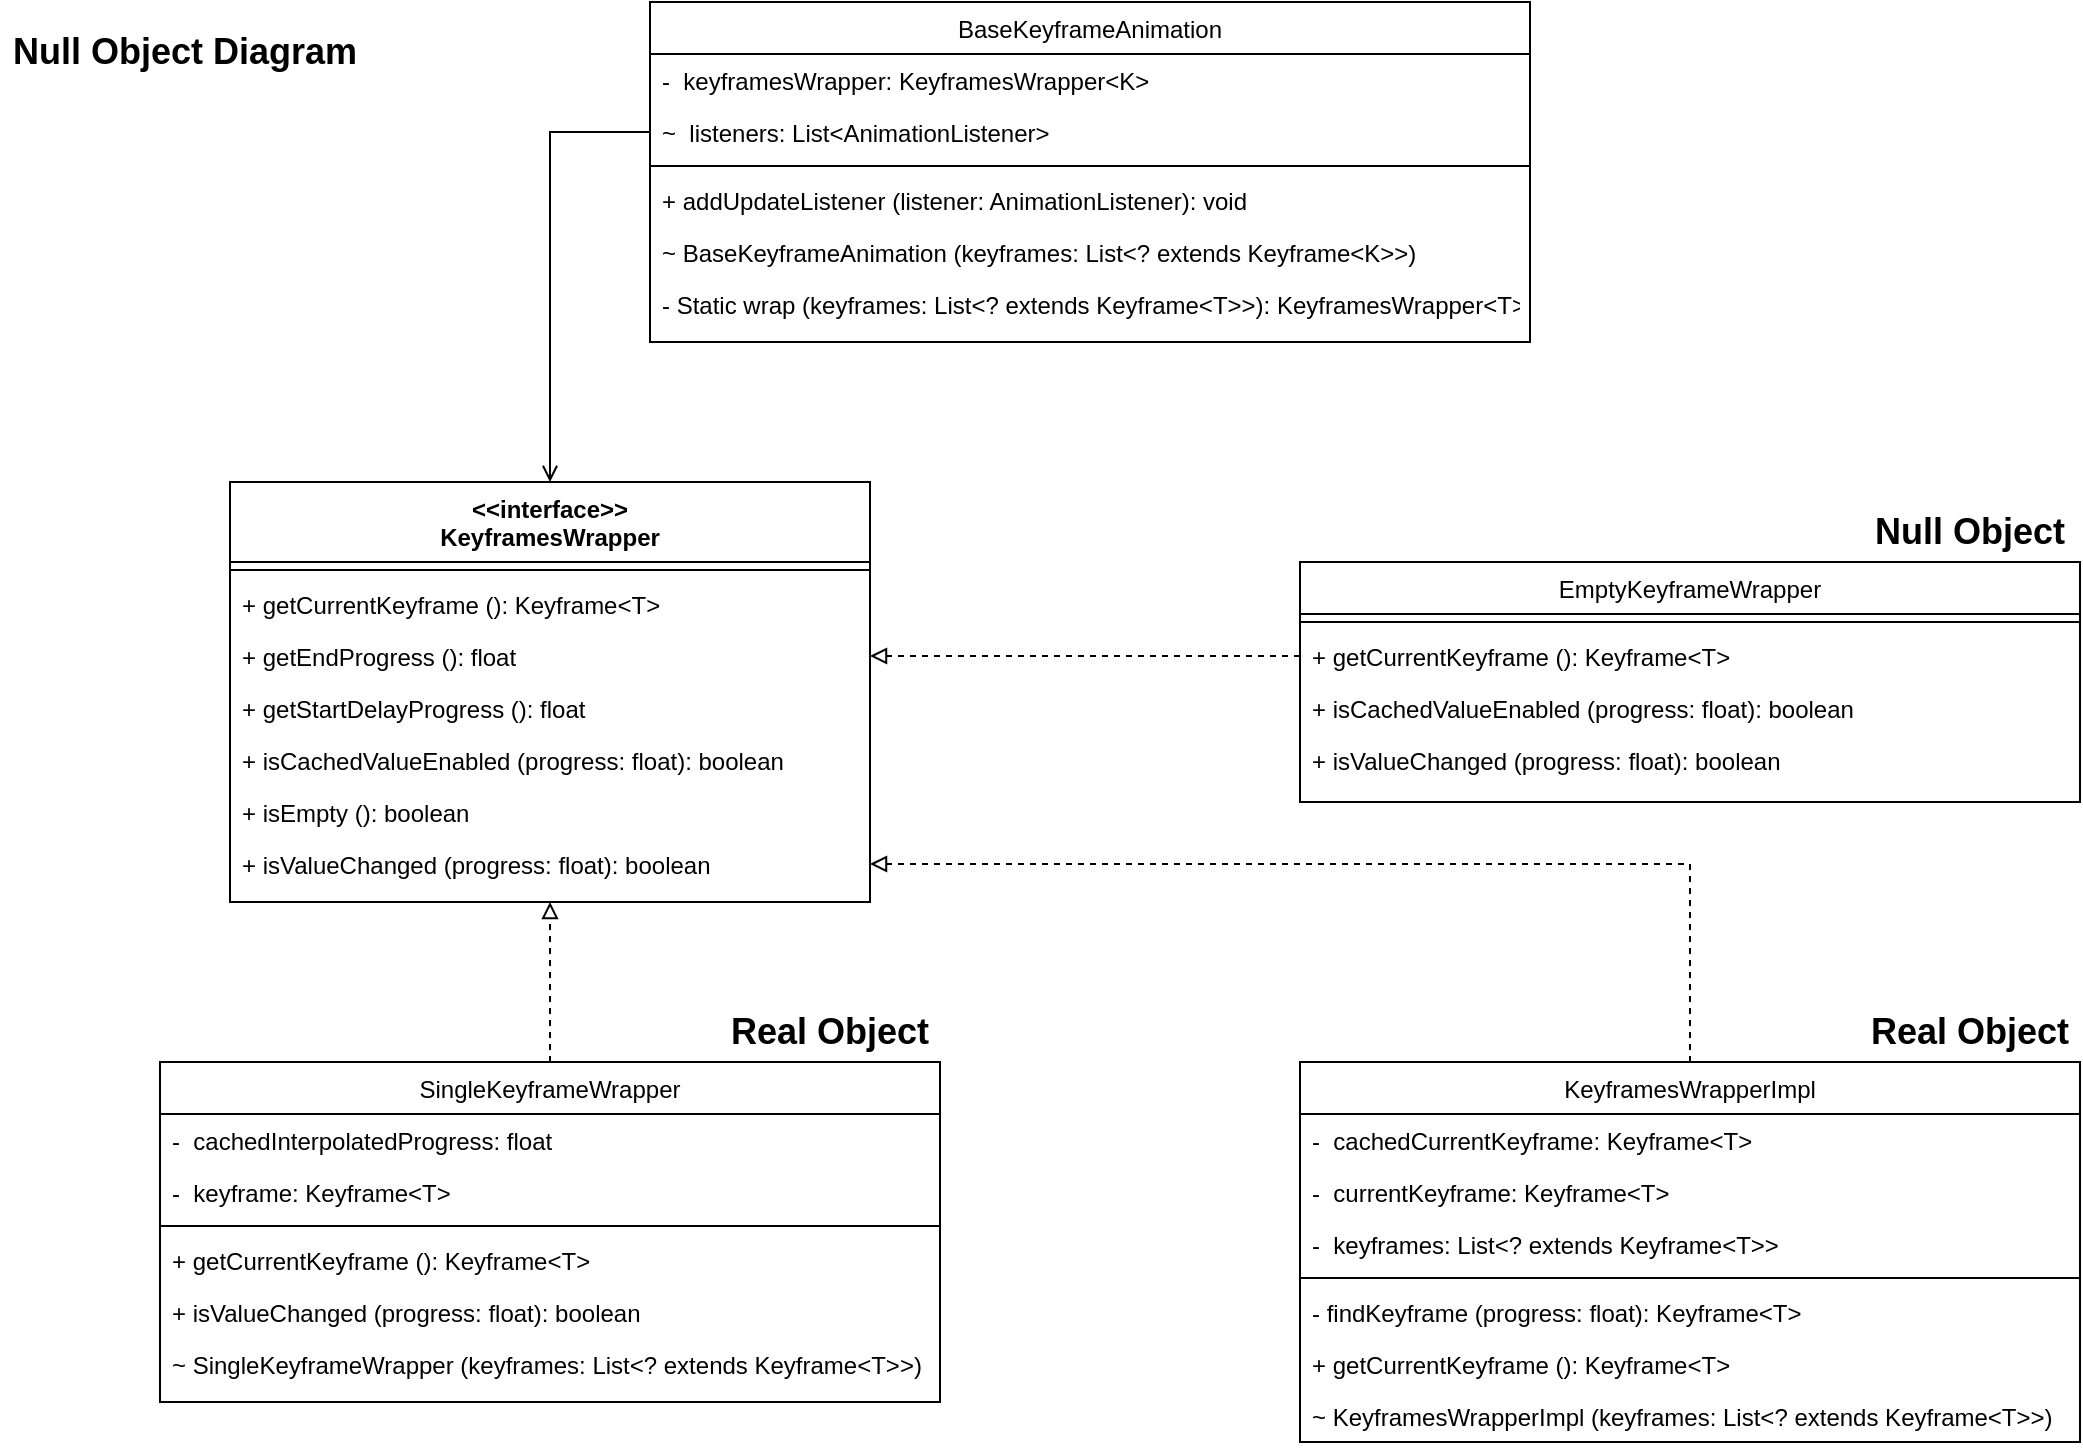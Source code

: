 <mxfile version="15.7.3" type="github">
  <diagram id="C5RBs43oDa-KdzZeNtuy" name="Page-1">
    <mxGraphModel dx="1422" dy="786" grid="1" gridSize="10" guides="1" tooltips="1" connect="1" arrows="1" fold="1" page="1" pageScale="1" pageWidth="1169" pageHeight="827" math="0" shadow="0">
      <root>
        <mxCell id="WIyWlLk6GJQsqaUBKTNV-0" />
        <mxCell id="WIyWlLk6GJQsqaUBKTNV-1" parent="WIyWlLk6GJQsqaUBKTNV-0" />
        <mxCell id="JPSFBGjOKT_y121djtkQ-2" value="BaseKeyframeAnimation" style="swimlane;fontStyle=0;align=center;verticalAlign=top;childLayout=stackLayout;horizontal=1;startSize=26;horizontalStack=0;resizeParent=1;resizeLast=0;collapsible=1;marginBottom=0;rounded=0;shadow=0;strokeWidth=1;" parent="WIyWlLk6GJQsqaUBKTNV-1" vertex="1">
          <mxGeometry x="365" y="40" width="440" height="170" as="geometry">
            <mxRectangle x="550" y="140" width="160" height="26" as="alternateBounds" />
          </mxGeometry>
        </mxCell>
        <mxCell id="JPSFBGjOKT_y121djtkQ-3" value="-  keyframesWrapper: KeyframesWrapper&lt;K&gt; " style="text;align=left;verticalAlign=top;spacingLeft=4;spacingRight=4;overflow=hidden;rotatable=0;points=[[0,0.5],[1,0.5]];portConstraint=eastwest;" parent="JPSFBGjOKT_y121djtkQ-2" vertex="1">
          <mxGeometry y="26" width="440" height="26" as="geometry" />
        </mxCell>
        <mxCell id="JPSFBGjOKT_y121djtkQ-4" value="~  listeners: List&lt;AnimationListener&gt; " style="text;align=left;verticalAlign=top;spacingLeft=4;spacingRight=4;overflow=hidden;rotatable=0;points=[[0,0.5],[1,0.5]];portConstraint=eastwest;rounded=0;shadow=0;html=0;" parent="JPSFBGjOKT_y121djtkQ-2" vertex="1">
          <mxGeometry y="52" width="440" height="26" as="geometry" />
        </mxCell>
        <mxCell id="JPSFBGjOKT_y121djtkQ-5" value="" style="line;html=1;strokeWidth=1;align=left;verticalAlign=middle;spacingTop=-1;spacingLeft=3;spacingRight=3;rotatable=0;labelPosition=right;points=[];portConstraint=eastwest;" parent="JPSFBGjOKT_y121djtkQ-2" vertex="1">
          <mxGeometry y="78" width="440" height="8" as="geometry" />
        </mxCell>
        <mxCell id="JPSFBGjOKT_y121djtkQ-6" value="+ addUpdateListener (listener: AnimationListener): void" style="text;align=left;verticalAlign=top;spacingLeft=4;spacingRight=4;overflow=hidden;rotatable=0;points=[[0,0.5],[1,0.5]];portConstraint=eastwest;rounded=0;shadow=0;html=0;" parent="JPSFBGjOKT_y121djtkQ-2" vertex="1">
          <mxGeometry y="86" width="440" height="26" as="geometry" />
        </mxCell>
        <mxCell id="JPSFBGjOKT_y121djtkQ-7" value="~ BaseKeyframeAnimation (keyframes: List&lt;? extends Keyframe&lt;K&gt;&gt;)" style="text;align=left;verticalAlign=top;spacingLeft=4;spacingRight=4;overflow=hidden;rotatable=0;points=[[0,0.5],[1,0.5]];portConstraint=eastwest;" parent="JPSFBGjOKT_y121djtkQ-2" vertex="1">
          <mxGeometry y="112" width="440" height="26" as="geometry" />
        </mxCell>
        <mxCell id="JPSFBGjOKT_y121djtkQ-20" value="- Static wrap (keyframes: List&lt;? extends Keyframe&lt;T&gt;&gt;): KeyframesWrapper&lt;T&gt;" style="text;align=left;verticalAlign=top;spacingLeft=4;spacingRight=4;overflow=hidden;rotatable=0;points=[[0,0.5],[1,0.5]];portConstraint=eastwest;" parent="JPSFBGjOKT_y121djtkQ-2" vertex="1">
          <mxGeometry y="138" width="440" height="26" as="geometry" />
        </mxCell>
        <mxCell id="JPSFBGjOKT_y121djtkQ-9" value="Null Object Diagram&amp;nbsp;" style="text;html=1;strokeColor=none;fillColor=none;align=center;verticalAlign=middle;whiteSpace=wrap;rounded=0;fontSize=18;fontStyle=1" parent="WIyWlLk6GJQsqaUBKTNV-1" vertex="1">
          <mxGeometry x="40" y="50" width="190" height="30" as="geometry" />
        </mxCell>
        <mxCell id="JPSFBGjOKT_y121djtkQ-87" value="&lt;&lt;interface&gt;&gt;&#xa;KeyframesWrapper" style="swimlane;fontStyle=1;align=center;verticalAlign=top;childLayout=stackLayout;horizontal=1;startSize=40;horizontalStack=0;resizeParent=1;resizeLast=0;collapsible=1;marginBottom=0;rounded=0;shadow=0;strokeWidth=1;" parent="WIyWlLk6GJQsqaUBKTNV-1" vertex="1">
          <mxGeometry x="155" y="280" width="320" height="210" as="geometry">
            <mxRectangle x="550" y="140" width="160" height="26" as="alternateBounds" />
          </mxGeometry>
        </mxCell>
        <mxCell id="JPSFBGjOKT_y121djtkQ-89" value="" style="line;html=1;strokeWidth=1;align=left;verticalAlign=middle;spacingTop=-1;spacingLeft=3;spacingRight=3;rotatable=0;labelPosition=right;points=[];portConstraint=eastwest;" parent="JPSFBGjOKT_y121djtkQ-87" vertex="1">
          <mxGeometry y="40" width="320" height="8" as="geometry" />
        </mxCell>
        <mxCell id="JPSFBGjOKT_y121djtkQ-90" value="+ getCurrentKeyframe (): Keyframe&lt;T&gt;" style="text;align=left;verticalAlign=top;spacingLeft=4;spacingRight=4;overflow=hidden;rotatable=0;points=[[0,0.5],[1,0.5]];portConstraint=eastwest;" parent="JPSFBGjOKT_y121djtkQ-87" vertex="1">
          <mxGeometry y="48" width="320" height="26" as="geometry" />
        </mxCell>
        <mxCell id="JPSFBGjOKT_y121djtkQ-91" value="+ getEndProgress (): float" style="text;align=left;verticalAlign=top;spacingLeft=4;spacingRight=4;overflow=hidden;rotatable=0;points=[[0,0.5],[1,0.5]];portConstraint=eastwest;" parent="JPSFBGjOKT_y121djtkQ-87" vertex="1">
          <mxGeometry y="74" width="320" height="26" as="geometry" />
        </mxCell>
        <mxCell id="JPSFBGjOKT_y121djtkQ-92" value="+ getStartDelayProgress (): float" style="text;align=left;verticalAlign=top;spacingLeft=4;spacingRight=4;overflow=hidden;rotatable=0;points=[[0,0.5],[1,0.5]];portConstraint=eastwest;" parent="JPSFBGjOKT_y121djtkQ-87" vertex="1">
          <mxGeometry y="100" width="320" height="26" as="geometry" />
        </mxCell>
        <mxCell id="JPSFBGjOKT_y121djtkQ-93" value="+ isCachedValueEnabled (progress: float): boolean" style="text;align=left;verticalAlign=top;spacingLeft=4;spacingRight=4;overflow=hidden;rotatable=0;points=[[0,0.5],[1,0.5]];portConstraint=eastwest;" parent="JPSFBGjOKT_y121djtkQ-87" vertex="1">
          <mxGeometry y="126" width="320" height="26" as="geometry" />
        </mxCell>
        <mxCell id="JPSFBGjOKT_y121djtkQ-94" value="+ isEmpty (): boolean" style="text;align=left;verticalAlign=top;spacingLeft=4;spacingRight=4;overflow=hidden;rotatable=0;points=[[0,0.5],[1,0.5]];portConstraint=eastwest;" parent="JPSFBGjOKT_y121djtkQ-87" vertex="1">
          <mxGeometry y="152" width="320" height="26" as="geometry" />
        </mxCell>
        <mxCell id="JPSFBGjOKT_y121djtkQ-95" value="+ isValueChanged (progress: float): boolean" style="text;align=left;verticalAlign=top;spacingLeft=4;spacingRight=4;overflow=hidden;rotatable=0;points=[[0,0.5],[1,0.5]];portConstraint=eastwest;" parent="JPSFBGjOKT_y121djtkQ-87" vertex="1">
          <mxGeometry y="178" width="320" height="26" as="geometry" />
        </mxCell>
        <mxCell id="JPSFBGjOKT_y121djtkQ-122" style="edgeStyle=orthogonalEdgeStyle;rounded=0;orthogonalLoop=1;jettySize=auto;html=1;entryX=0.5;entryY=1;entryDx=0;entryDy=0;endArrow=block;endFill=0;dashed=1;" parent="WIyWlLk6GJQsqaUBKTNV-1" source="JPSFBGjOKT_y121djtkQ-97" target="JPSFBGjOKT_y121djtkQ-87" edge="1">
          <mxGeometry relative="1" as="geometry" />
        </mxCell>
        <mxCell id="JPSFBGjOKT_y121djtkQ-97" value="SingleKeyframeWrapper" style="swimlane;fontStyle=0;align=center;verticalAlign=top;childLayout=stackLayout;horizontal=1;startSize=26;horizontalStack=0;resizeParent=1;resizeLast=0;collapsible=1;marginBottom=0;rounded=0;shadow=0;strokeWidth=1;" parent="WIyWlLk6GJQsqaUBKTNV-1" vertex="1">
          <mxGeometry x="120" y="570" width="390" height="170" as="geometry">
            <mxRectangle x="550" y="140" width="160" height="26" as="alternateBounds" />
          </mxGeometry>
        </mxCell>
        <mxCell id="JPSFBGjOKT_y121djtkQ-98" value="-  cachedInterpolatedProgress: float" style="text;align=left;verticalAlign=top;spacingLeft=4;spacingRight=4;overflow=hidden;rotatable=0;points=[[0,0.5],[1,0.5]];portConstraint=eastwest;" parent="JPSFBGjOKT_y121djtkQ-97" vertex="1">
          <mxGeometry y="26" width="390" height="26" as="geometry" />
        </mxCell>
        <mxCell id="JPSFBGjOKT_y121djtkQ-99" value="-  keyframe: Keyframe&lt;T&gt;" style="text;align=left;verticalAlign=top;spacingLeft=4;spacingRight=4;overflow=hidden;rotatable=0;points=[[0,0.5],[1,0.5]];portConstraint=eastwest;rounded=0;shadow=0;html=0;" parent="JPSFBGjOKT_y121djtkQ-97" vertex="1">
          <mxGeometry y="52" width="390" height="26" as="geometry" />
        </mxCell>
        <mxCell id="JPSFBGjOKT_y121djtkQ-100" value="" style="line;html=1;strokeWidth=1;align=left;verticalAlign=middle;spacingTop=-1;spacingLeft=3;spacingRight=3;rotatable=0;labelPosition=right;points=[];portConstraint=eastwest;" parent="JPSFBGjOKT_y121djtkQ-97" vertex="1">
          <mxGeometry y="78" width="390" height="8" as="geometry" />
        </mxCell>
        <mxCell id="JPSFBGjOKT_y121djtkQ-101" value="+ getCurrentKeyframe (): Keyframe&lt;T&gt;" style="text;align=left;verticalAlign=top;spacingLeft=4;spacingRight=4;overflow=hidden;rotatable=0;points=[[0,0.5],[1,0.5]];portConstraint=eastwest;rounded=0;shadow=0;html=0;" parent="JPSFBGjOKT_y121djtkQ-97" vertex="1">
          <mxGeometry y="86" width="390" height="26" as="geometry" />
        </mxCell>
        <mxCell id="JPSFBGjOKT_y121djtkQ-102" value="+ isValueChanged (progress: float): boolean" style="text;align=left;verticalAlign=top;spacingLeft=4;spacingRight=4;overflow=hidden;rotatable=0;points=[[0,0.5],[1,0.5]];portConstraint=eastwest;" parent="JPSFBGjOKT_y121djtkQ-97" vertex="1">
          <mxGeometry y="112" width="390" height="26" as="geometry" />
        </mxCell>
        <mxCell id="JPSFBGjOKT_y121djtkQ-103" value="~ SingleKeyframeWrapper (keyframes: List&lt;? extends Keyframe&lt;T&gt;&gt;)" style="text;align=left;verticalAlign=top;spacingLeft=4;spacingRight=4;overflow=hidden;rotatable=0;points=[[0,0.5],[1,0.5]];portConstraint=eastwest;" parent="JPSFBGjOKT_y121djtkQ-97" vertex="1">
          <mxGeometry y="138" width="390" height="26" as="geometry" />
        </mxCell>
        <mxCell id="JPSFBGjOKT_y121djtkQ-123" style="edgeStyle=orthogonalEdgeStyle;rounded=0;orthogonalLoop=1;jettySize=auto;html=1;entryX=1;entryY=0.5;entryDx=0;entryDy=0;dashed=1;endArrow=block;endFill=0;" parent="WIyWlLk6GJQsqaUBKTNV-1" source="JPSFBGjOKT_y121djtkQ-104" target="JPSFBGjOKT_y121djtkQ-95" edge="1">
          <mxGeometry relative="1" as="geometry" />
        </mxCell>
        <mxCell id="JPSFBGjOKT_y121djtkQ-104" value="KeyframesWrapperImpl" style="swimlane;fontStyle=0;align=center;verticalAlign=top;childLayout=stackLayout;horizontal=1;startSize=26;horizontalStack=0;resizeParent=1;resizeLast=0;collapsible=1;marginBottom=0;rounded=0;shadow=0;strokeWidth=1;" parent="WIyWlLk6GJQsqaUBKTNV-1" vertex="1">
          <mxGeometry x="690" y="570" width="390" height="190" as="geometry">
            <mxRectangle x="550" y="140" width="160" height="26" as="alternateBounds" />
          </mxGeometry>
        </mxCell>
        <mxCell id="JPSFBGjOKT_y121djtkQ-105" value="-  cachedCurrentKeyframe: Keyframe&lt;T&gt;" style="text;align=left;verticalAlign=top;spacingLeft=4;spacingRight=4;overflow=hidden;rotatable=0;points=[[0,0.5],[1,0.5]];portConstraint=eastwest;" parent="JPSFBGjOKT_y121djtkQ-104" vertex="1">
          <mxGeometry y="26" width="390" height="26" as="geometry" />
        </mxCell>
        <mxCell id="JPSFBGjOKT_y121djtkQ-106" value="-  currentKeyframe: Keyframe&lt;T&gt;" style="text;align=left;verticalAlign=top;spacingLeft=4;spacingRight=4;overflow=hidden;rotatable=0;points=[[0,0.5],[1,0.5]];portConstraint=eastwest;rounded=0;shadow=0;html=0;" parent="JPSFBGjOKT_y121djtkQ-104" vertex="1">
          <mxGeometry y="52" width="390" height="26" as="geometry" />
        </mxCell>
        <mxCell id="JPSFBGjOKT_y121djtkQ-111" value="-  keyframes: List&lt;? extends Keyframe&lt;T&gt;&gt; " style="text;align=left;verticalAlign=top;spacingLeft=4;spacingRight=4;overflow=hidden;rotatable=0;points=[[0,0.5],[1,0.5]];portConstraint=eastwest;rounded=0;shadow=0;html=0;" parent="JPSFBGjOKT_y121djtkQ-104" vertex="1">
          <mxGeometry y="78" width="390" height="26" as="geometry" />
        </mxCell>
        <mxCell id="JPSFBGjOKT_y121djtkQ-107" value="" style="line;html=1;strokeWidth=1;align=left;verticalAlign=middle;spacingTop=-1;spacingLeft=3;spacingRight=3;rotatable=0;labelPosition=right;points=[];portConstraint=eastwest;" parent="JPSFBGjOKT_y121djtkQ-104" vertex="1">
          <mxGeometry y="104" width="390" height="8" as="geometry" />
        </mxCell>
        <mxCell id="JPSFBGjOKT_y121djtkQ-108" value="- findKeyframe (progress: float): Keyframe&lt;T&gt;" style="text;align=left;verticalAlign=top;spacingLeft=4;spacingRight=4;overflow=hidden;rotatable=0;points=[[0,0.5],[1,0.5]];portConstraint=eastwest;rounded=0;shadow=0;html=0;" parent="JPSFBGjOKT_y121djtkQ-104" vertex="1">
          <mxGeometry y="112" width="390" height="26" as="geometry" />
        </mxCell>
        <mxCell id="JPSFBGjOKT_y121djtkQ-109" value="+ getCurrentKeyframe (): Keyframe&lt;T&gt;" style="text;align=left;verticalAlign=top;spacingLeft=4;spacingRight=4;overflow=hidden;rotatable=0;points=[[0,0.5],[1,0.5]];portConstraint=eastwest;" parent="JPSFBGjOKT_y121djtkQ-104" vertex="1">
          <mxGeometry y="138" width="390" height="26" as="geometry" />
        </mxCell>
        <mxCell id="JPSFBGjOKT_y121djtkQ-110" value="~ KeyframesWrapperImpl (keyframes: List&lt;? extends Keyframe&lt;T&gt;&gt;)" style="text;align=left;verticalAlign=top;spacingLeft=4;spacingRight=4;overflow=hidden;rotatable=0;points=[[0,0.5],[1,0.5]];portConstraint=eastwest;" parent="JPSFBGjOKT_y121djtkQ-104" vertex="1">
          <mxGeometry y="164" width="390" height="26" as="geometry" />
        </mxCell>
        <mxCell id="JPSFBGjOKT_y121djtkQ-113" value="EmptyKeyframeWrapper" style="swimlane;fontStyle=0;align=center;verticalAlign=top;childLayout=stackLayout;horizontal=1;startSize=26;horizontalStack=0;resizeParent=1;resizeLast=0;collapsible=1;marginBottom=0;rounded=0;shadow=0;strokeWidth=1;" parent="WIyWlLk6GJQsqaUBKTNV-1" vertex="1">
          <mxGeometry x="690" y="320" width="390" height="120" as="geometry">
            <mxRectangle x="550" y="140" width="160" height="26" as="alternateBounds" />
          </mxGeometry>
        </mxCell>
        <mxCell id="JPSFBGjOKT_y121djtkQ-117" value="" style="line;html=1;strokeWidth=1;align=left;verticalAlign=middle;spacingTop=-1;spacingLeft=3;spacingRight=3;rotatable=0;labelPosition=right;points=[];portConstraint=eastwest;" parent="JPSFBGjOKT_y121djtkQ-113" vertex="1">
          <mxGeometry y="26" width="390" height="8" as="geometry" />
        </mxCell>
        <mxCell id="JPSFBGjOKT_y121djtkQ-118" value="+ getCurrentKeyframe (): Keyframe&lt;T&gt;" style="text;align=left;verticalAlign=top;spacingLeft=4;spacingRight=4;overflow=hidden;rotatable=0;points=[[0,0.5],[1,0.5]];portConstraint=eastwest;rounded=0;shadow=0;html=0;" parent="JPSFBGjOKT_y121djtkQ-113" vertex="1">
          <mxGeometry y="34" width="390" height="26" as="geometry" />
        </mxCell>
        <mxCell id="JPSFBGjOKT_y121djtkQ-119" value="+ isCachedValueEnabled (progress: float): boolean" style="text;align=left;verticalAlign=top;spacingLeft=4;spacingRight=4;overflow=hidden;rotatable=0;points=[[0,0.5],[1,0.5]];portConstraint=eastwest;" parent="JPSFBGjOKT_y121djtkQ-113" vertex="1">
          <mxGeometry y="60" width="390" height="26" as="geometry" />
        </mxCell>
        <mxCell id="JPSFBGjOKT_y121djtkQ-120" value="+ isValueChanged (progress: float): boolean" style="text;align=left;verticalAlign=top;spacingLeft=4;spacingRight=4;overflow=hidden;rotatable=0;points=[[0,0.5],[1,0.5]];portConstraint=eastwest;" parent="JPSFBGjOKT_y121djtkQ-113" vertex="1">
          <mxGeometry y="86" width="390" height="26" as="geometry" />
        </mxCell>
        <mxCell id="JPSFBGjOKT_y121djtkQ-124" style="edgeStyle=orthogonalEdgeStyle;rounded=0;orthogonalLoop=1;jettySize=auto;html=1;entryX=1;entryY=0.5;entryDx=0;entryDy=0;dashed=1;endArrow=block;endFill=0;" parent="WIyWlLk6GJQsqaUBKTNV-1" source="JPSFBGjOKT_y121djtkQ-118" target="JPSFBGjOKT_y121djtkQ-91" edge="1">
          <mxGeometry relative="1" as="geometry" />
        </mxCell>
        <mxCell id="JPSFBGjOKT_y121djtkQ-125" style="edgeStyle=orthogonalEdgeStyle;rounded=0;orthogonalLoop=1;jettySize=auto;html=1;endArrow=open;endFill=0;" parent="WIyWlLk6GJQsqaUBKTNV-1" source="JPSFBGjOKT_y121djtkQ-4" target="JPSFBGjOKT_y121djtkQ-87" edge="1">
          <mxGeometry relative="1" as="geometry" />
        </mxCell>
        <mxCell id="p0UOWrEtjc0I-eikV434-0" value="Real Object" style="text;html=1;strokeColor=none;fillColor=none;align=center;verticalAlign=middle;whiteSpace=wrap;rounded=0;fontSize=18;fontStyle=1" vertex="1" parent="WIyWlLk6GJQsqaUBKTNV-1">
          <mxGeometry x="400" y="540" width="110" height="30" as="geometry" />
        </mxCell>
        <mxCell id="p0UOWrEtjc0I-eikV434-1" value="Real Object" style="text;html=1;strokeColor=none;fillColor=none;align=center;verticalAlign=middle;whiteSpace=wrap;rounded=0;fontSize=18;fontStyle=1" vertex="1" parent="WIyWlLk6GJQsqaUBKTNV-1">
          <mxGeometry x="970" y="540" width="110" height="30" as="geometry" />
        </mxCell>
        <mxCell id="p0UOWrEtjc0I-eikV434-2" value="Null Object" style="text;html=1;strokeColor=none;fillColor=none;align=center;verticalAlign=middle;whiteSpace=wrap;rounded=0;fontSize=18;fontStyle=1" vertex="1" parent="WIyWlLk6GJQsqaUBKTNV-1">
          <mxGeometry x="970" y="290" width="110" height="30" as="geometry" />
        </mxCell>
      </root>
    </mxGraphModel>
  </diagram>
</mxfile>
